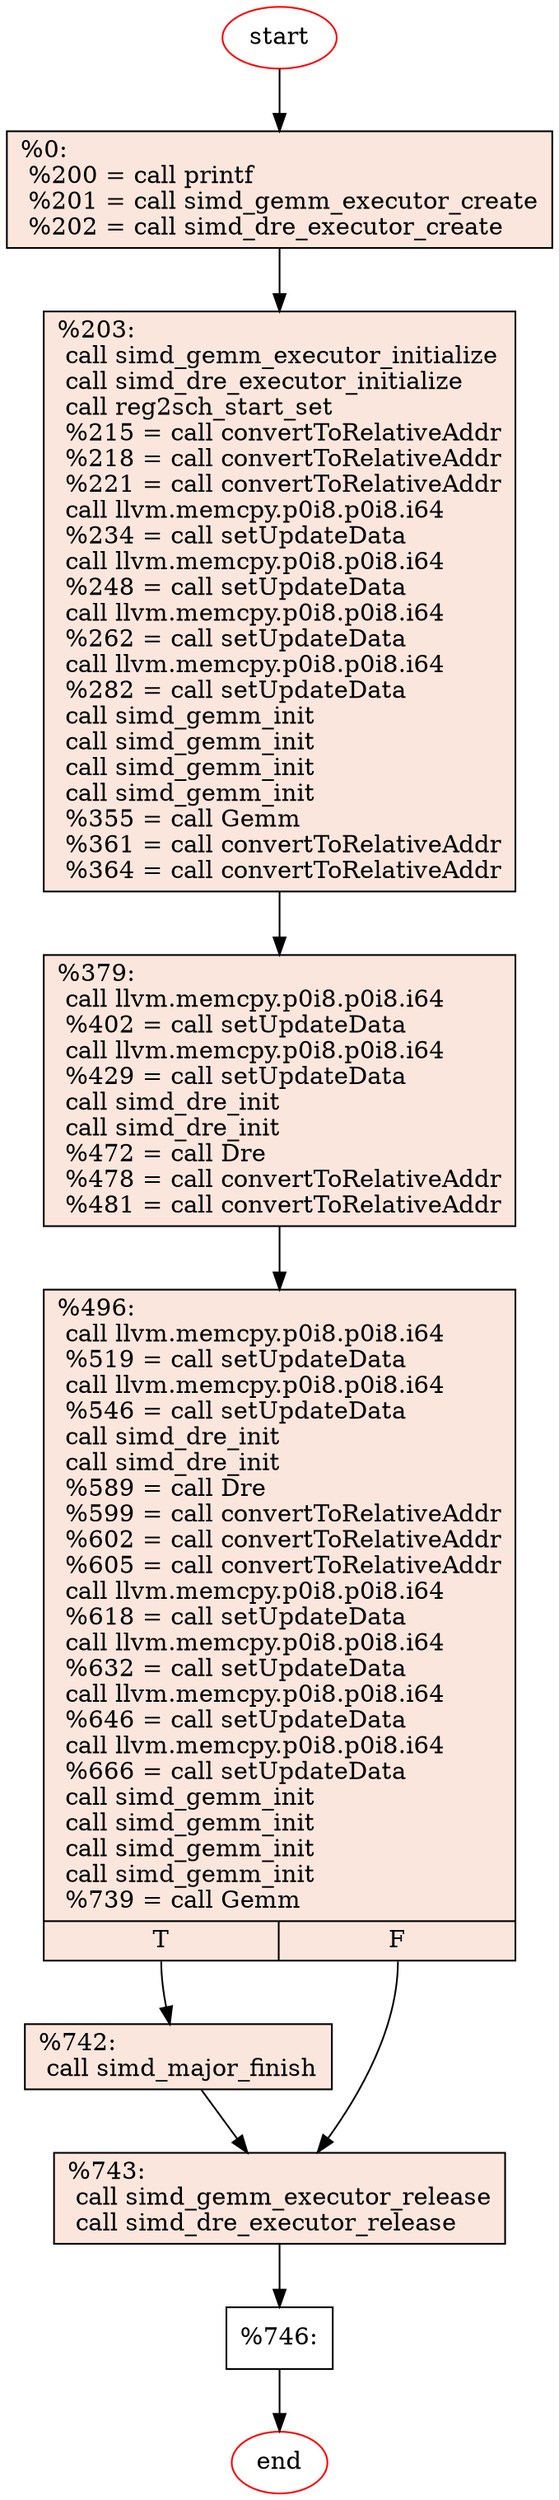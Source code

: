 digraph "foo" {
	node_0017[shape=record, style=filled, fillcolor="#f3c7b170", label="{%0:\l %200 = call printf\l %201 = call simd_gemm_executor_create\l %202 = call simd_dre_executor_create\l}"]
	node_0018[shape=record, style=filled, fillcolor="#f3c7b170", label="{%203:\l call simd_gemm_executor_initialize\l call simd_dre_executor_initialize\l call reg2sch_start_set\l %215 = call convertToRelativeAddr\l %218 = call convertToRelativeAddr\l %221 = call convertToRelativeAddr\l call llvm.memcpy.p0i8.p0i8.i64\l %234 = call setUpdateData\l call llvm.memcpy.p0i8.p0i8.i64\l %248 = call setUpdateData\l call llvm.memcpy.p0i8.p0i8.i64\l %262 = call setUpdateData\l call llvm.memcpy.p0i8.p0i8.i64\l %282 = call setUpdateData\l call simd_gemm_init\l call simd_gemm_init\l call simd_gemm_init\l call simd_gemm_init\l %355 = call Gemm\l %361 = call convertToRelativeAddr\l %364 = call convertToRelativeAddr\l}"]
	node_0024[shape=record, style=filled, fillcolor="#f3c7b170", label="{%379:\l call llvm.memcpy.p0i8.p0i8.i64\l %402 = call setUpdateData\l call llvm.memcpy.p0i8.p0i8.i64\l %429 = call setUpdateData\l call simd_dre_init\l call simd_dre_init\l %472 = call Dre\l %478 = call convertToRelativeAddr\l %481 = call convertToRelativeAddr\l}"]
	node_0030[shape=record, style=filled, fillcolor="#f3c7b170", label="{%496:\l call llvm.memcpy.p0i8.p0i8.i64\l %519 = call setUpdateData\l call llvm.memcpy.p0i8.p0i8.i64\l %546 = call setUpdateData\l call simd_dre_init\l call simd_dre_init\l %589 = call Dre\l %599 = call convertToRelativeAddr\l %602 = call convertToRelativeAddr\l %605 = call convertToRelativeAddr\l call llvm.memcpy.p0i8.p0i8.i64\l %618 = call setUpdateData\l call llvm.memcpy.p0i8.p0i8.i64\l %632 = call setUpdateData\l call llvm.memcpy.p0i8.p0i8.i64\l %646 = call setUpdateData\l call llvm.memcpy.p0i8.p0i8.i64\l %666 = call setUpdateData\l call simd_gemm_init\l call simd_gemm_init\l call simd_gemm_init\l call simd_gemm_init\l %739 = call Gemm\l|{<s0>T|<s1>F}}"]
	node_0031[shape=record, style=filled, fillcolor="#f3c7b170", label="{%742:\l call simd_major_finish\l}"]
	node_0032[shape=record, style=filled, fillcolor="#f3c7b170", label="{%743:\l call simd_gemm_executor_release\l call simd_dre_executor_release\l}"]
	node_0033[shape=record, label="%746:\l"]
	start[shape=ellipse, label="start", color=red]
	end[shape=ellipse, label="end", color=red]
	node_0017 -> node_0018 
	node_0018 -> node_0024 
	node_0024 -> node_0030 
	node_0030:s0 -> node_0031 
	node_0030:s1 -> node_0032 
	node_0031 -> node_0032 
	node_0032 -> node_0033 
	start -> node_0017 
	node_0033 -> end 
}
